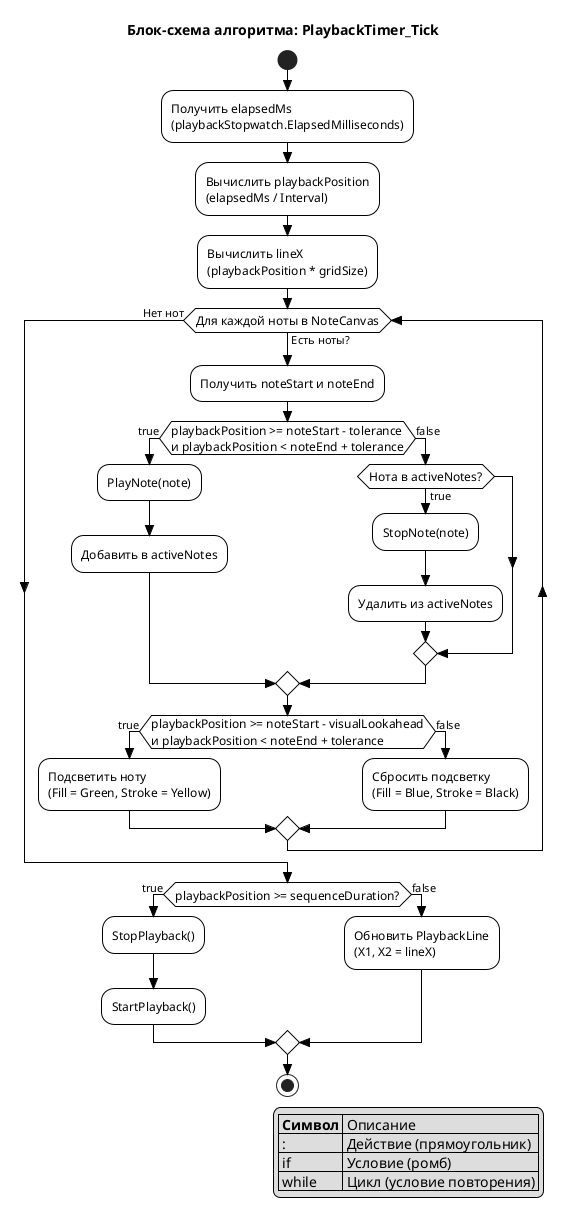 @startuml ActivityDiagramPlaybackTick

' ГОСТ-стиль: черно-белый, без теней, прямоугольные блоки
skinparam monochrome true
skinparam shadowing false
skinparam activityFontSize 12
skinparam activityFontName Arial
skinparam activityBorderThickness 1
skinparam activityBackgroundColor none
skinparam activityBorderColor black
skinparam activityCornerRadius 0
skinparam defaultCornerRadius 0
skinparam ArrowColor black
skinparam ActivityDiamondCornerRadius 0
skinparam style strictuml

title Блок-схема алгоритма: PlaybackTimer_Tick

start

:Получить elapsedMs\n(playbackStopwatch.ElapsedMilliseconds);
:Вычислить playbackPosition\n(elapsedMs / Interval);
:Вычислить lineX\n(playbackPosition * gridSize);

while (Для каждой ноты в NoteCanvas) is (Есть ноты?)
    :Получить noteStart и noteEnd;
    if (playbackPosition >= noteStart - tolerance\nи playbackPosition < noteEnd + tolerance) then (true)
        :PlayNote(note);
        :Добавить в activeNotes;
    else (false)
        if (Нота в activeNotes?) then (true)
            :StopNote(note);
            :Удалить из activeNotes;
        endif
    endif
    if (playbackPosition >= noteStart - visualLookahead\nи playbackPosition < noteEnd + tolerance) then (true)
        :Подсветить ноту\n(Fill = Green, Stroke = Yellow);
    else (false)
        :Сбросить подсветку\n(Fill = Blue, Stroke = Black);
    endif
end while (Нет нот)

if (playbackPosition >= sequenceDuration?) then (true)
    :StopPlayback();
    :StartPlayback();
else (false)
    :Обновить PlaybackLine\n(X1, X2 = lineX);
endif

stop

legend right
|= Символ | Описание |
| : | Действие (прямоугольник) |
| if | Условие (ромб) |
| while | Цикл (условие повторения) |
endlegend

@enduml